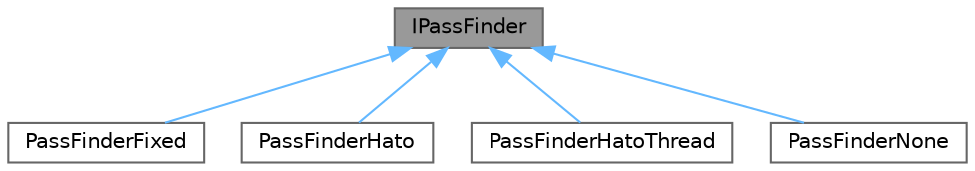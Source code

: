 digraph "IPassFinder"
{
 // LATEX_PDF_SIZE
  bgcolor="transparent";
  edge [fontname=Helvetica,fontsize=10,labelfontname=Helvetica,labelfontsize=10];
  node [fontname=Helvetica,fontsize=10,shape=box,height=0.2,width=0.4];
  Node1 [id="Node000001",label="IPassFinder",height=0.2,width=0.4,color="gray40", fillcolor="grey60", style="filled", fontcolor="black",tooltip="グラフ探索を行うクラスのインターフェイス．実体は作成できないのでこれを継承してたクラスを使うこと．"];
  Node1 -> Node2 [id="edge1_Node000001_Node000002",dir="back",color="steelblue1",style="solid",tooltip=" "];
  Node2 [id="Node000002",label="PassFinderFixed",height=0.2,width=0.4,color="gray40", fillcolor="white", style="filled",URL="$class_pass_finder_fixed.html",tooltip="再評価手法"];
  Node1 -> Node3 [id="edge2_Node000001_Node000003",dir="back",color="steelblue1",style="solid",tooltip=" "];
  Node3 [id="Node000003",label="PassFinderHato",height=0.2,width=0.4,color="gray40", fillcolor="white", style="filled",URL="$class_pass_finder_hato.html",tooltip="波東先輩の手法で，グラフ探索を行うクラス．"];
  Node1 -> Node4 [id="edge3_Node000001_Node000004",dir="back",color="steelblue1",style="solid",tooltip=" "];
  Node4 [id="Node000004",label="PassFinderHatoThread",height=0.2,width=0.4,color="gray40", fillcolor="white", style="filled",URL="$class_pass_finder_hato_thread.html",tooltip="パス探索クラス"];
  Node1 -> Node5 [id="edge4_Node000001_Node000005",dir="back",color="steelblue1",style="solid",tooltip=" "];
  Node5 [id="Node000005",label="PassFinderNone",height=0.2,width=0.4,color="gray40", fillcolor="white", style="filled",URL="$class_pass_finder_none.html",tooltip="グラフ探索を行わないクラス．Graphicクラスのデバッグを行う際に用いる．"];
}
